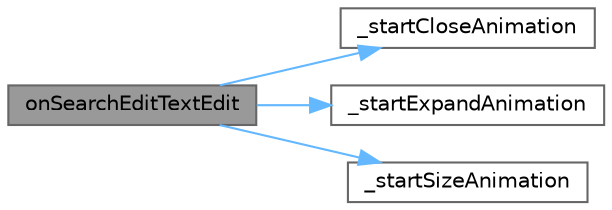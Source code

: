 digraph "onSearchEditTextEdit"
{
 // LATEX_PDF_SIZE
  bgcolor="transparent";
  edge [fontname=Helvetica,fontsize=10,labelfontname=Helvetica,labelfontsize=10];
  node [fontname=Helvetica,fontsize=10,shape=box,height=0.2,width=0.4];
  rankdir="LR";
  Node1 [id="Node000001",label="onSearchEditTextEdit",height=0.2,width=0.4,color="gray40", fillcolor="grey60", style="filled", fontcolor="black",tooltip="搜索编辑框文本编辑槽函数"];
  Node1 -> Node2 [id="edge1_Node000001_Node000002",color="steelblue1",style="solid",tooltip=" "];
  Node2 [id="Node000002",label="_startCloseAnimation",height=0.2,width=0.4,color="grey40", fillcolor="white", style="filled",URL="$class_ela_suggest_box_private.html#a3979b45fc563a819149dda72308f87e7",tooltip="启动关闭动画"];
  Node1 -> Node3 [id="edge2_Node000001_Node000003",color="steelblue1",style="solid",tooltip=" "];
  Node3 [id="Node000003",label="_startExpandAnimation",height=0.2,width=0.4,color="grey40", fillcolor="white", style="filled",URL="$class_ela_suggest_box_private.html#a2595ea995b808dfc7ecc769a59d02bb7",tooltip="启动展开动画"];
  Node1 -> Node4 [id="edge3_Node000001_Node000004",color="steelblue1",style="solid",tooltip=" "];
  Node4 [id="Node000004",label="_startSizeAnimation",height=0.2,width=0.4,color="grey40", fillcolor="white", style="filled",URL="$class_ela_suggest_box_private.html#ad3fe64acd0c974f31263e3c5c7899434",tooltip="启动尺寸动画"];
}
